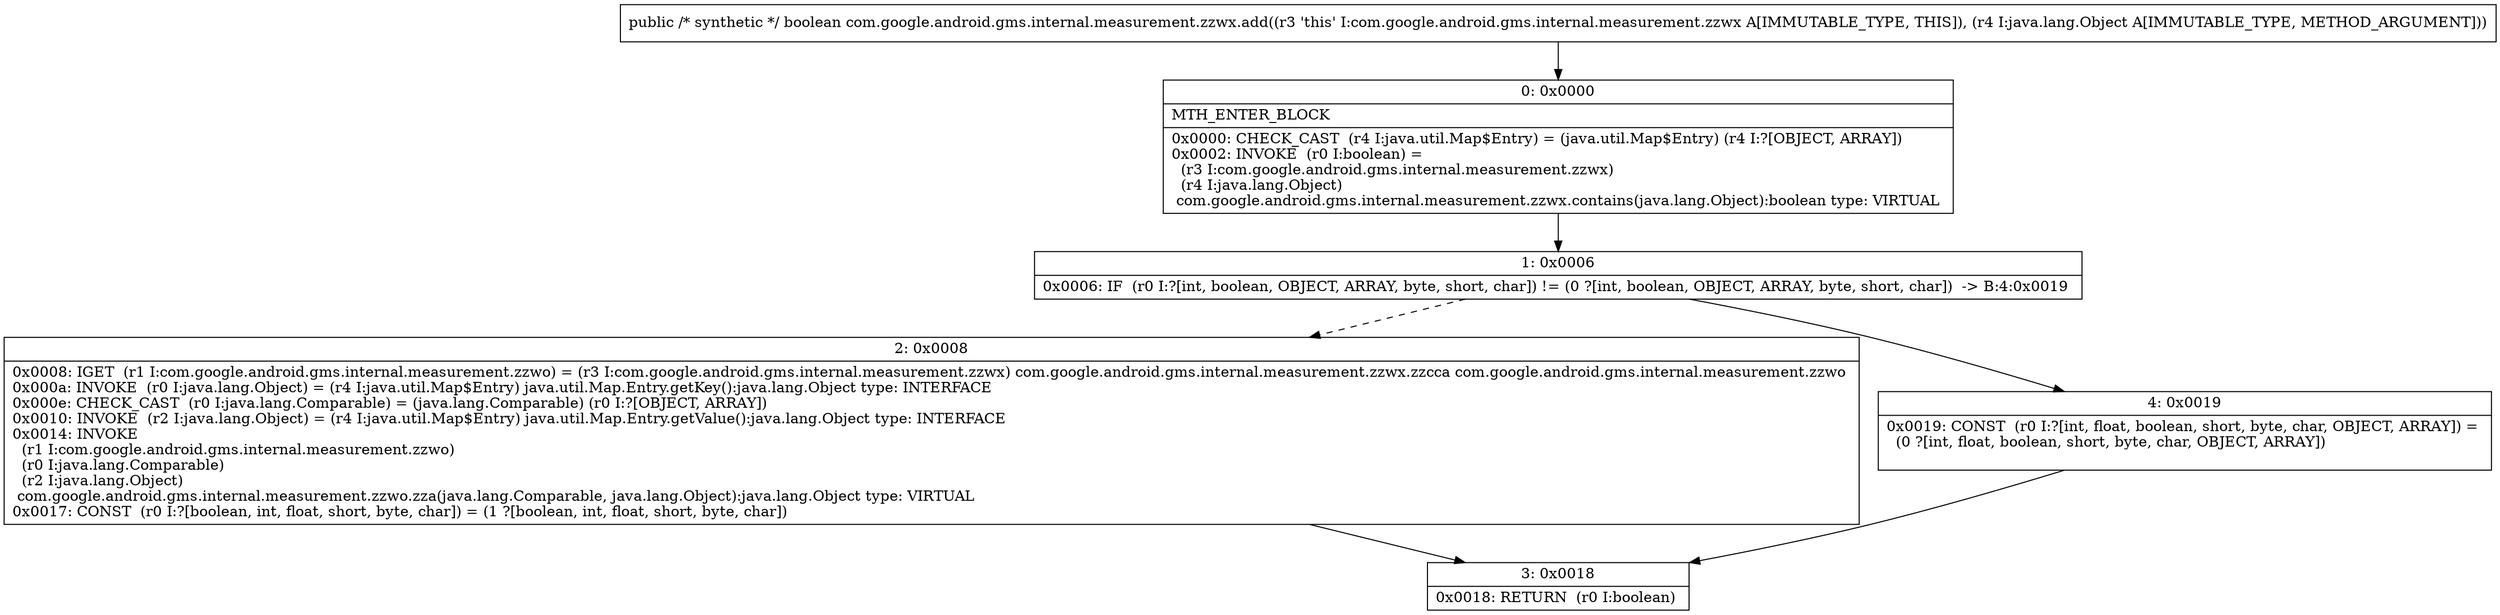 digraph "CFG forcom.google.android.gms.internal.measurement.zzwx.add(Ljava\/lang\/Object;)Z" {
Node_0 [shape=record,label="{0\:\ 0x0000|MTH_ENTER_BLOCK\l|0x0000: CHECK_CAST  (r4 I:java.util.Map$Entry) = (java.util.Map$Entry) (r4 I:?[OBJECT, ARRAY]) \l0x0002: INVOKE  (r0 I:boolean) = \l  (r3 I:com.google.android.gms.internal.measurement.zzwx)\l  (r4 I:java.lang.Object)\l com.google.android.gms.internal.measurement.zzwx.contains(java.lang.Object):boolean type: VIRTUAL \l}"];
Node_1 [shape=record,label="{1\:\ 0x0006|0x0006: IF  (r0 I:?[int, boolean, OBJECT, ARRAY, byte, short, char]) != (0 ?[int, boolean, OBJECT, ARRAY, byte, short, char])  \-\> B:4:0x0019 \l}"];
Node_2 [shape=record,label="{2\:\ 0x0008|0x0008: IGET  (r1 I:com.google.android.gms.internal.measurement.zzwo) = (r3 I:com.google.android.gms.internal.measurement.zzwx) com.google.android.gms.internal.measurement.zzwx.zzcca com.google.android.gms.internal.measurement.zzwo \l0x000a: INVOKE  (r0 I:java.lang.Object) = (r4 I:java.util.Map$Entry) java.util.Map.Entry.getKey():java.lang.Object type: INTERFACE \l0x000e: CHECK_CAST  (r0 I:java.lang.Comparable) = (java.lang.Comparable) (r0 I:?[OBJECT, ARRAY]) \l0x0010: INVOKE  (r2 I:java.lang.Object) = (r4 I:java.util.Map$Entry) java.util.Map.Entry.getValue():java.lang.Object type: INTERFACE \l0x0014: INVOKE  \l  (r1 I:com.google.android.gms.internal.measurement.zzwo)\l  (r0 I:java.lang.Comparable)\l  (r2 I:java.lang.Object)\l com.google.android.gms.internal.measurement.zzwo.zza(java.lang.Comparable, java.lang.Object):java.lang.Object type: VIRTUAL \l0x0017: CONST  (r0 I:?[boolean, int, float, short, byte, char]) = (1 ?[boolean, int, float, short, byte, char]) \l}"];
Node_3 [shape=record,label="{3\:\ 0x0018|0x0018: RETURN  (r0 I:boolean) \l}"];
Node_4 [shape=record,label="{4\:\ 0x0019|0x0019: CONST  (r0 I:?[int, float, boolean, short, byte, char, OBJECT, ARRAY]) = \l  (0 ?[int, float, boolean, short, byte, char, OBJECT, ARRAY])\l \l}"];
MethodNode[shape=record,label="{public \/* synthetic *\/ boolean com.google.android.gms.internal.measurement.zzwx.add((r3 'this' I:com.google.android.gms.internal.measurement.zzwx A[IMMUTABLE_TYPE, THIS]), (r4 I:java.lang.Object A[IMMUTABLE_TYPE, METHOD_ARGUMENT])) }"];
MethodNode -> Node_0;
Node_0 -> Node_1;
Node_1 -> Node_2[style=dashed];
Node_1 -> Node_4;
Node_2 -> Node_3;
Node_4 -> Node_3;
}

